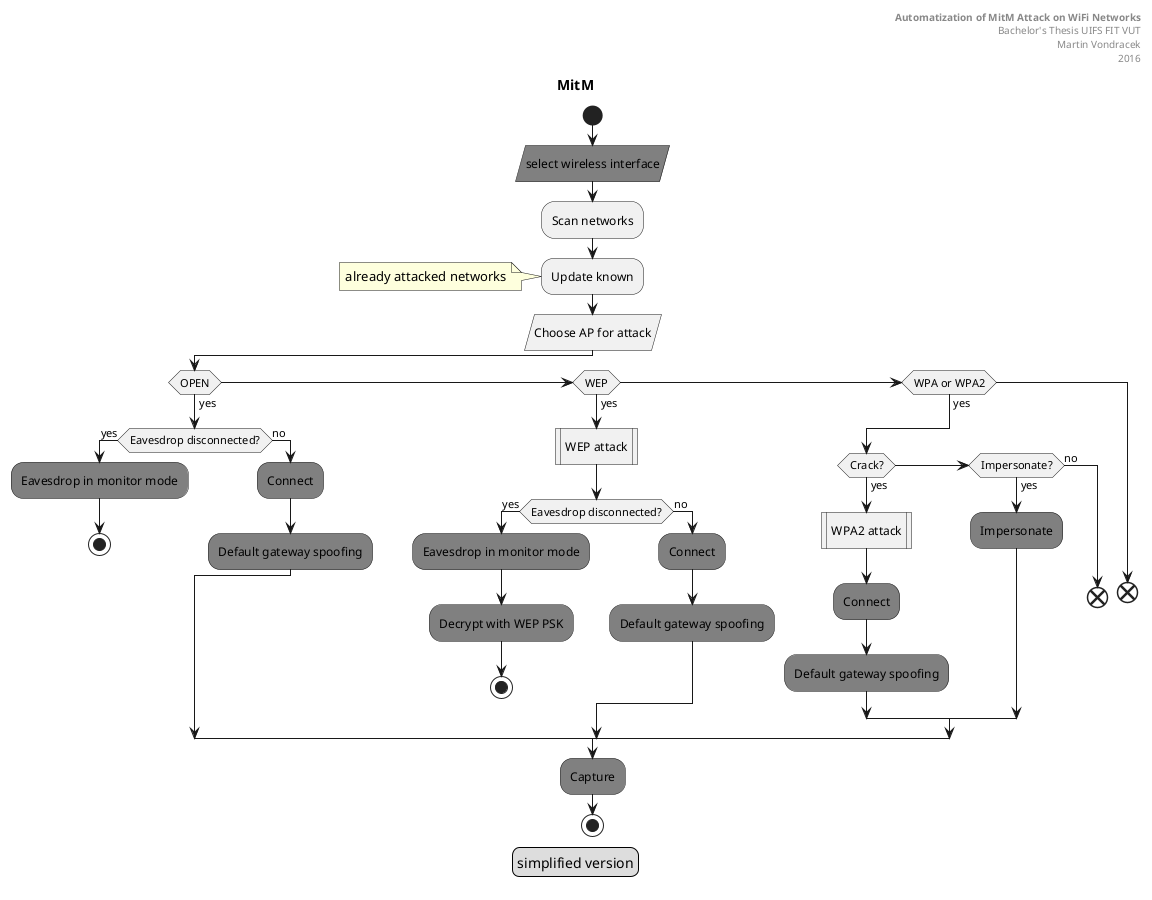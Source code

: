 @startuml
title MitM
header
**Automatization of MitM Attack on WiFi Networks**
Bachelor's Thesis UIFS FIT VUT
Martin Vondracek
2016
end header
legend
simplified version
end legend

start

#Grey:select wireless interface/


:Scan networks;
:Update known;
note: already attacked networks
:Choose AP for attack/

if (OPEN) then (yes)
    if (Eavesdrop disconnected?) then (yes)
        #Grey:Eavesdrop in monitor mode;
        stop
    else (no)
        #Grey:Connect;
        #Grey:Default gateway spoofing;
    endif
elseif (WEP) then (yes)
    :WEP attack|
    if (Eavesdrop disconnected?) then (yes)
        #Grey:Eavesdrop in monitor mode;
        #Grey:Decrypt with WEP PSK;
        stop
    else (no)
        #Grey:Connect;
        #Grey:Default gateway spoofing;
    endif
elseif (WPA or WPA2) then (yes)

    if (Crack?) then (yes)
        :WPA2 attack|
        #Grey:Connect;
        #Grey:Default gateway spoofing;
    elseif (Impersonate?) then (yes)
        #Grey:Impersonate;
    else (no)
        end
    endif
else
    end
endif

#Grey:Capture;

stop
@enduml